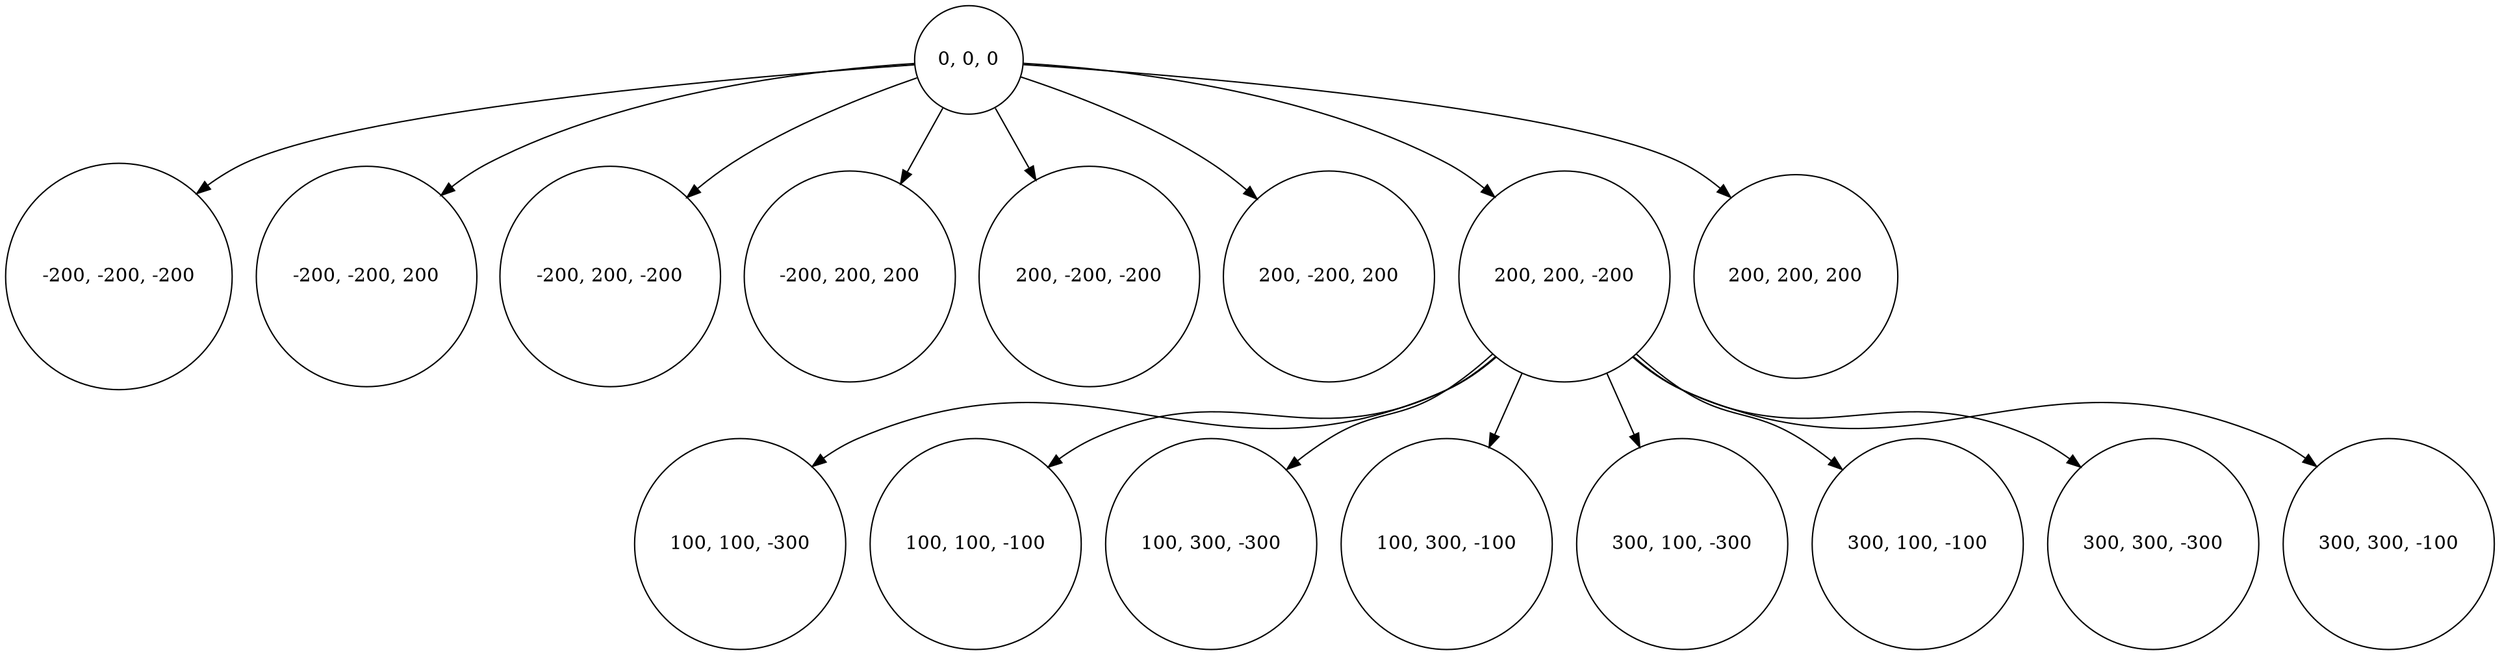 digraph Octree {
"0x556f16202300" [label="0, 0, 0"shape=circle];
"0x556f16202300" -> "0x556f16decd20";
"0x556f16202300" -> "0x556f16decda0";
"0x556f16202300" -> "0x556f16dece20";
"0x556f16202300" -> "0x556f16decea0";
"0x556f16202300" -> "0x556f16decf20";
"0x556f16202300" -> "0x556f16decfa0";
"0x556f16202300" -> "0x556f16ded020";
"0x556f16202300" -> "0x556f16ded0a0";
"0x556f16decd20" [label="-200, -200, -200"shape=circle];
"0x556f16decda0" [label="-200, -200, 200"shape=circle];
"0x556f16dece20" [label="-200, 200, -200"shape=circle];
"0x556f16decea0" [label="-200, 200, 200"shape=circle];
"0x556f16decf20" [label="200, -200, -200"shape=circle];
"0x556f16decfa0" [label="200, -200, 200"shape=circle];
"0x556f16ded020" [label="200, 200, -200"shape=circle];
"0x556f16ded020" -> "0x556f16ded530";
"0x556f16ded020" -> "0x556f16ded5b0";
"0x556f16ded020" -> "0x556f16ded630";
"0x556f16ded020" -> "0x556f16ded6b0";
"0x556f16ded020" -> "0x556f16ded730";
"0x556f16ded020" -> "0x556f16ded7b0";
"0x556f16ded020" -> "0x556f16ded830";
"0x556f16ded020" -> "0x556f16ded8b0";
"0x556f16ded530" [label="100, 100, -300"shape=circle];
"0x556f16ded5b0" [label="100, 100, -100"shape=circle];
"0x556f16ded630" [label="100, 300, -300"shape=circle];
"0x556f16ded6b0" [label="100, 300, -100"shape=circle];
"0x556f16ded730" [label="300, 100, -300"shape=circle];
"0x556f16ded7b0" [label="300, 100, -100"shape=circle];
"0x556f16ded830" [label="300, 300, -300"shape=circle];
"0x556f16ded8b0" [label="300, 300, -100"shape=circle];
"0x556f16ded0a0" [label="200, 200, 200"shape=circle];
}

